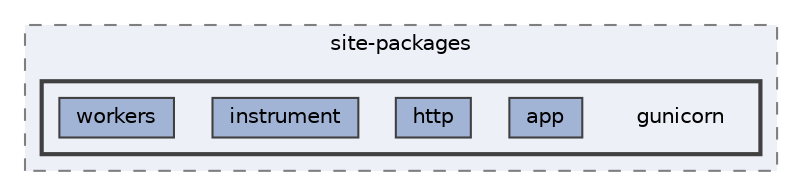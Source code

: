 digraph "C:/Users/LukeMabie/documents/Development/Password_Saver_Using_Django-master/venv/Lib/site-packages/gunicorn"
{
 // LATEX_PDF_SIZE
  bgcolor="transparent";
  edge [fontname=Helvetica,fontsize=10,labelfontname=Helvetica,labelfontsize=10];
  node [fontname=Helvetica,fontsize=10,shape=box,height=0.2,width=0.4];
  compound=true
  subgraph clusterdir_880bfa2d0d53b289c2c7691ccbc75f95 {
    graph [ bgcolor="#edf0f7", pencolor="grey50", label="site-packages", fontname=Helvetica,fontsize=10 style="filled,dashed", URL="dir_880bfa2d0d53b289c2c7691ccbc75f95.html",tooltip=""]
  subgraph clusterdir_eb63ecbe7eb858a9b0f777008ab276b9 {
    graph [ bgcolor="#edf0f7", pencolor="grey25", label="", fontname=Helvetica,fontsize=10 style="filled,bold", URL="dir_eb63ecbe7eb858a9b0f777008ab276b9.html",tooltip=""]
    dir_eb63ecbe7eb858a9b0f777008ab276b9 [shape=plaintext, label="gunicorn"];
  dir_8b74f198c3b5ed8cea7f433df798d558 [label="app", fillcolor="#a2b4d6", color="grey25", style="filled", URL="dir_8b74f198c3b5ed8cea7f433df798d558.html",tooltip=""];
  dir_00668afd2de700539206a923f9c7df0c [label="http", fillcolor="#a2b4d6", color="grey25", style="filled", URL="dir_00668afd2de700539206a923f9c7df0c.html",tooltip=""];
  dir_2be4691ee85a57eace0d795a3a92a1a2 [label="instrument", fillcolor="#a2b4d6", color="grey25", style="filled", URL="dir_2be4691ee85a57eace0d795a3a92a1a2.html",tooltip=""];
  dir_ce363db8190e8e231911f2821a90e8c4 [label="workers", fillcolor="#a2b4d6", color="grey25", style="filled", URL="dir_ce363db8190e8e231911f2821a90e8c4.html",tooltip=""];
  }
  }
}
